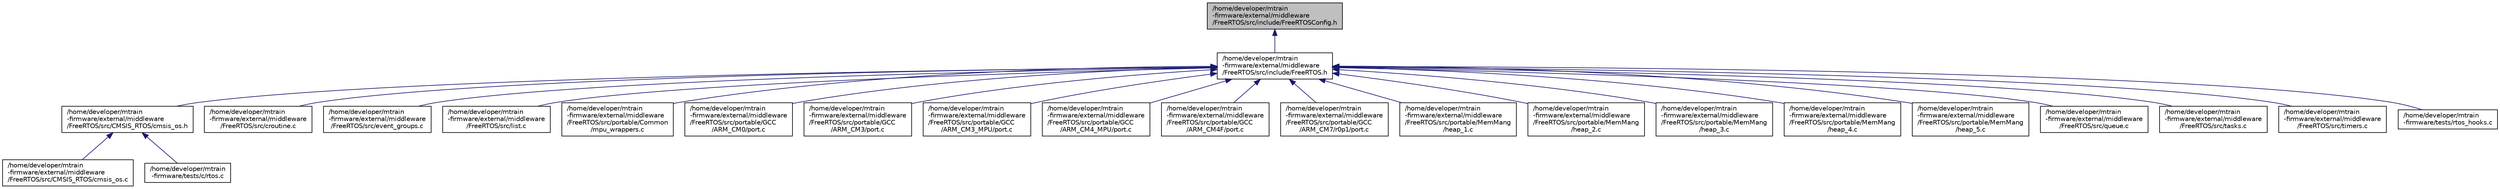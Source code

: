 digraph "/home/developer/mtrain-firmware/external/middleware/FreeRTOS/src/include/FreeRTOSConfig.h"
{
  edge [fontname="Helvetica",fontsize="10",labelfontname="Helvetica",labelfontsize="10"];
  node [fontname="Helvetica",fontsize="10",shape=record];
  Node1 [label="/home/developer/mtrain\l-firmware/external/middleware\l/FreeRTOS/src/include/FreeRTOSConfig.h",height=0.2,width=0.4,color="black", fillcolor="grey75", style="filled", fontcolor="black"];
  Node1 -> Node2 [dir="back",color="midnightblue",fontsize="10",style="solid",fontname="Helvetica"];
  Node2 [label="/home/developer/mtrain\l-firmware/external/middleware\l/FreeRTOS/src/include/FreeRTOS.h",height=0.2,width=0.4,color="black", fillcolor="white", style="filled",URL="$_free_r_t_o_s_8h.html"];
  Node2 -> Node3 [dir="back",color="midnightblue",fontsize="10",style="solid",fontname="Helvetica"];
  Node3 [label="/home/developer/mtrain\l-firmware/external/middleware\l/FreeRTOS/src/CMSIS_RTOS/cmsis_os.h",height=0.2,width=0.4,color="black", fillcolor="white", style="filled",URL="$cmsis__os_8h.html",tooltip="Header of cmsis_os.c A new set of APIs are added in addition to existing ones, these APIs are specifi..."];
  Node3 -> Node4 [dir="back",color="midnightblue",fontsize="10",style="solid",fontname="Helvetica"];
  Node4 [label="/home/developer/mtrain\l-firmware/external/middleware\l/FreeRTOS/src/CMSIS_RTOS/cmsis_os.c",height=0.2,width=0.4,color="black", fillcolor="white", style="filled",URL="$cmsis__os_8c.html",tooltip="CMSIS-RTOS API implementation for FreeRTOS V9.0.0. "];
  Node3 -> Node5 [dir="back",color="midnightblue",fontsize="10",style="solid",fontname="Helvetica"];
  Node5 [label="/home/developer/mtrain\l-firmware/tests/c/rtos.c",height=0.2,width=0.4,color="black", fillcolor="white", style="filled",URL="$rtos_8c.html"];
  Node2 -> Node6 [dir="back",color="midnightblue",fontsize="10",style="solid",fontname="Helvetica"];
  Node6 [label="/home/developer/mtrain\l-firmware/external/middleware\l/FreeRTOS/src/croutine.c",height=0.2,width=0.4,color="black", fillcolor="white", style="filled",URL="$croutine_8c.html"];
  Node2 -> Node7 [dir="back",color="midnightblue",fontsize="10",style="solid",fontname="Helvetica"];
  Node7 [label="/home/developer/mtrain\l-firmware/external/middleware\l/FreeRTOS/src/event_groups.c",height=0.2,width=0.4,color="black", fillcolor="white", style="filled",URL="$event__groups_8c.html"];
  Node2 -> Node8 [dir="back",color="midnightblue",fontsize="10",style="solid",fontname="Helvetica"];
  Node8 [label="/home/developer/mtrain\l-firmware/external/middleware\l/FreeRTOS/src/list.c",height=0.2,width=0.4,color="black", fillcolor="white", style="filled",URL="$list_8c.html"];
  Node2 -> Node9 [dir="back",color="midnightblue",fontsize="10",style="solid",fontname="Helvetica"];
  Node9 [label="/home/developer/mtrain\l-firmware/external/middleware\l/FreeRTOS/src/portable/Common\l/mpu_wrappers.c",height=0.2,width=0.4,color="black", fillcolor="white", style="filled",URL="$mpu__wrappers_8c.html"];
  Node2 -> Node10 [dir="back",color="midnightblue",fontsize="10",style="solid",fontname="Helvetica"];
  Node10 [label="/home/developer/mtrain\l-firmware/external/middleware\l/FreeRTOS/src/portable/GCC\l/ARM_CM0/port.c",height=0.2,width=0.4,color="black", fillcolor="white", style="filled",URL="$_a_r_m___c_m0_2port_8c.html"];
  Node2 -> Node11 [dir="back",color="midnightblue",fontsize="10",style="solid",fontname="Helvetica"];
  Node11 [label="/home/developer/mtrain\l-firmware/external/middleware\l/FreeRTOS/src/portable/GCC\l/ARM_CM3/port.c",height=0.2,width=0.4,color="black", fillcolor="white", style="filled",URL="$_a_r_m___c_m3_2port_8c.html"];
  Node2 -> Node12 [dir="back",color="midnightblue",fontsize="10",style="solid",fontname="Helvetica"];
  Node12 [label="/home/developer/mtrain\l-firmware/external/middleware\l/FreeRTOS/src/portable/GCC\l/ARM_CM3_MPU/port.c",height=0.2,width=0.4,color="black", fillcolor="white", style="filled",URL="$_a_r_m___c_m3___m_p_u_2port_8c.html"];
  Node2 -> Node13 [dir="back",color="midnightblue",fontsize="10",style="solid",fontname="Helvetica"];
  Node13 [label="/home/developer/mtrain\l-firmware/external/middleware\l/FreeRTOS/src/portable/GCC\l/ARM_CM4_MPU/port.c",height=0.2,width=0.4,color="black", fillcolor="white", style="filled",URL="$_a_r_m___c_m4___m_p_u_2port_8c.html"];
  Node2 -> Node14 [dir="back",color="midnightblue",fontsize="10",style="solid",fontname="Helvetica"];
  Node14 [label="/home/developer/mtrain\l-firmware/external/middleware\l/FreeRTOS/src/portable/GCC\l/ARM_CM4F/port.c",height=0.2,width=0.4,color="black", fillcolor="white", style="filled",URL="$_a_r_m___c_m4_f_2port_8c.html"];
  Node2 -> Node15 [dir="back",color="midnightblue",fontsize="10",style="solid",fontname="Helvetica"];
  Node15 [label="/home/developer/mtrain\l-firmware/external/middleware\l/FreeRTOS/src/portable/GCC\l/ARM_CM7/r0p1/port.c",height=0.2,width=0.4,color="black", fillcolor="white", style="filled",URL="$_a_r_m___c_m7_2r0p1_2port_8c.html"];
  Node2 -> Node16 [dir="back",color="midnightblue",fontsize="10",style="solid",fontname="Helvetica"];
  Node16 [label="/home/developer/mtrain\l-firmware/external/middleware\l/FreeRTOS/src/portable/MemMang\l/heap_1.c",height=0.2,width=0.4,color="black", fillcolor="white", style="filled",URL="$heap__1_8c.html"];
  Node2 -> Node17 [dir="back",color="midnightblue",fontsize="10",style="solid",fontname="Helvetica"];
  Node17 [label="/home/developer/mtrain\l-firmware/external/middleware\l/FreeRTOS/src/portable/MemMang\l/heap_2.c",height=0.2,width=0.4,color="black", fillcolor="white", style="filled",URL="$heap__2_8c.html"];
  Node2 -> Node18 [dir="back",color="midnightblue",fontsize="10",style="solid",fontname="Helvetica"];
  Node18 [label="/home/developer/mtrain\l-firmware/external/middleware\l/FreeRTOS/src/portable/MemMang\l/heap_3.c",height=0.2,width=0.4,color="black", fillcolor="white", style="filled",URL="$heap__3_8c.html"];
  Node2 -> Node19 [dir="back",color="midnightblue",fontsize="10",style="solid",fontname="Helvetica"];
  Node19 [label="/home/developer/mtrain\l-firmware/external/middleware\l/FreeRTOS/src/portable/MemMang\l/heap_4.c",height=0.2,width=0.4,color="black", fillcolor="white", style="filled",URL="$heap__4_8c.html"];
  Node2 -> Node20 [dir="back",color="midnightblue",fontsize="10",style="solid",fontname="Helvetica"];
  Node20 [label="/home/developer/mtrain\l-firmware/external/middleware\l/FreeRTOS/src/portable/MemMang\l/heap_5.c",height=0.2,width=0.4,color="black", fillcolor="white", style="filled",URL="$heap__5_8c.html"];
  Node2 -> Node21 [dir="back",color="midnightblue",fontsize="10",style="solid",fontname="Helvetica"];
  Node21 [label="/home/developer/mtrain\l-firmware/external/middleware\l/FreeRTOS/src/queue.c",height=0.2,width=0.4,color="black", fillcolor="white", style="filled",URL="$queue_8c.html"];
  Node2 -> Node22 [dir="back",color="midnightblue",fontsize="10",style="solid",fontname="Helvetica"];
  Node22 [label="/home/developer/mtrain\l-firmware/external/middleware\l/FreeRTOS/src/tasks.c",height=0.2,width=0.4,color="black", fillcolor="white", style="filled",URL="$tasks_8c.html"];
  Node2 -> Node23 [dir="back",color="midnightblue",fontsize="10",style="solid",fontname="Helvetica"];
  Node23 [label="/home/developer/mtrain\l-firmware/external/middleware\l/FreeRTOS/src/timers.c",height=0.2,width=0.4,color="black", fillcolor="white", style="filled",URL="$timers_8c.html"];
  Node2 -> Node24 [dir="back",color="midnightblue",fontsize="10",style="solid",fontname="Helvetica"];
  Node24 [label="/home/developer/mtrain\l-firmware/tests/rtos_hooks.c",height=0.2,width=0.4,color="black", fillcolor="white", style="filled",URL="$rtos__hooks_8c.html"];
}

